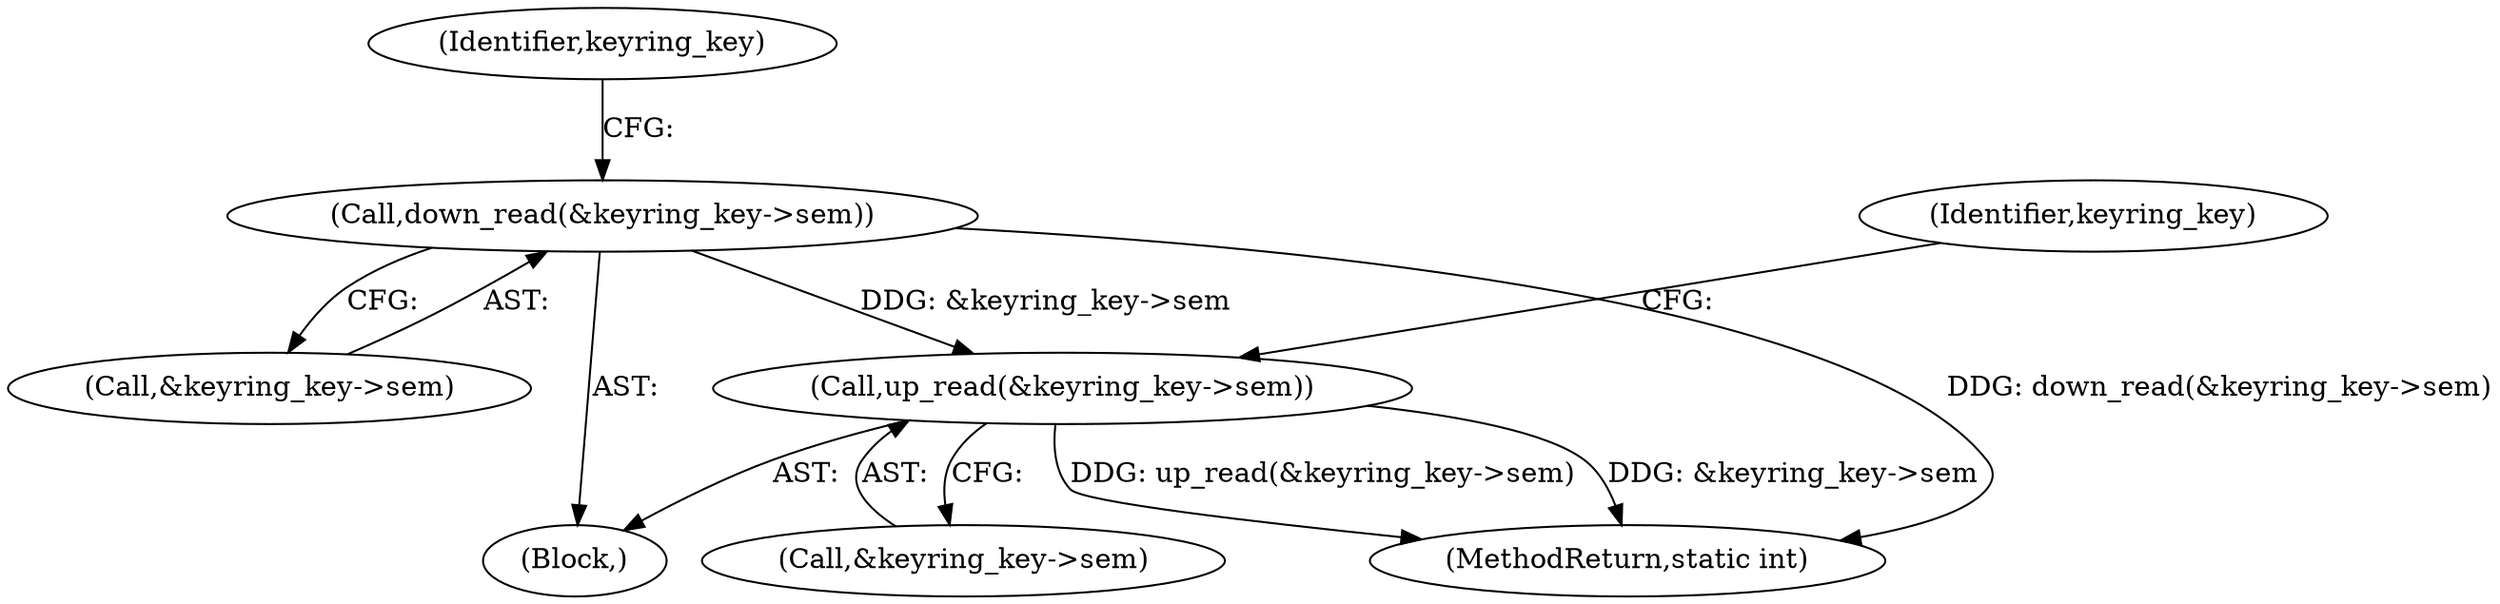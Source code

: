 digraph "0_linux_1b53cf9815bb4744958d41f3795d5d5a1d365e2d_4@API" {
"1000211" [label="(Call,up_read(&keyring_key->sem))"];
"1000142" [label="(Call,down_read(&keyring_key->sem))"];
"1000150" [label="(Identifier,keyring_key)"];
"1000217" [label="(Identifier,keyring_key)"];
"1000212" [label="(Call,&keyring_key->sem)"];
"1000143" [label="(Call,&keyring_key->sem)"];
"1000105" [label="(Block,)"];
"1000220" [label="(MethodReturn,static int)"];
"1000142" [label="(Call,down_read(&keyring_key->sem))"];
"1000211" [label="(Call,up_read(&keyring_key->sem))"];
"1000211" -> "1000105"  [label="AST: "];
"1000211" -> "1000212"  [label="CFG: "];
"1000212" -> "1000211"  [label="AST: "];
"1000217" -> "1000211"  [label="CFG: "];
"1000211" -> "1000220"  [label="DDG: &keyring_key->sem"];
"1000211" -> "1000220"  [label="DDG: up_read(&keyring_key->sem)"];
"1000142" -> "1000211"  [label="DDG: &keyring_key->sem"];
"1000142" -> "1000105"  [label="AST: "];
"1000142" -> "1000143"  [label="CFG: "];
"1000143" -> "1000142"  [label="AST: "];
"1000150" -> "1000142"  [label="CFG: "];
"1000142" -> "1000220"  [label="DDG: down_read(&keyring_key->sem)"];
}
